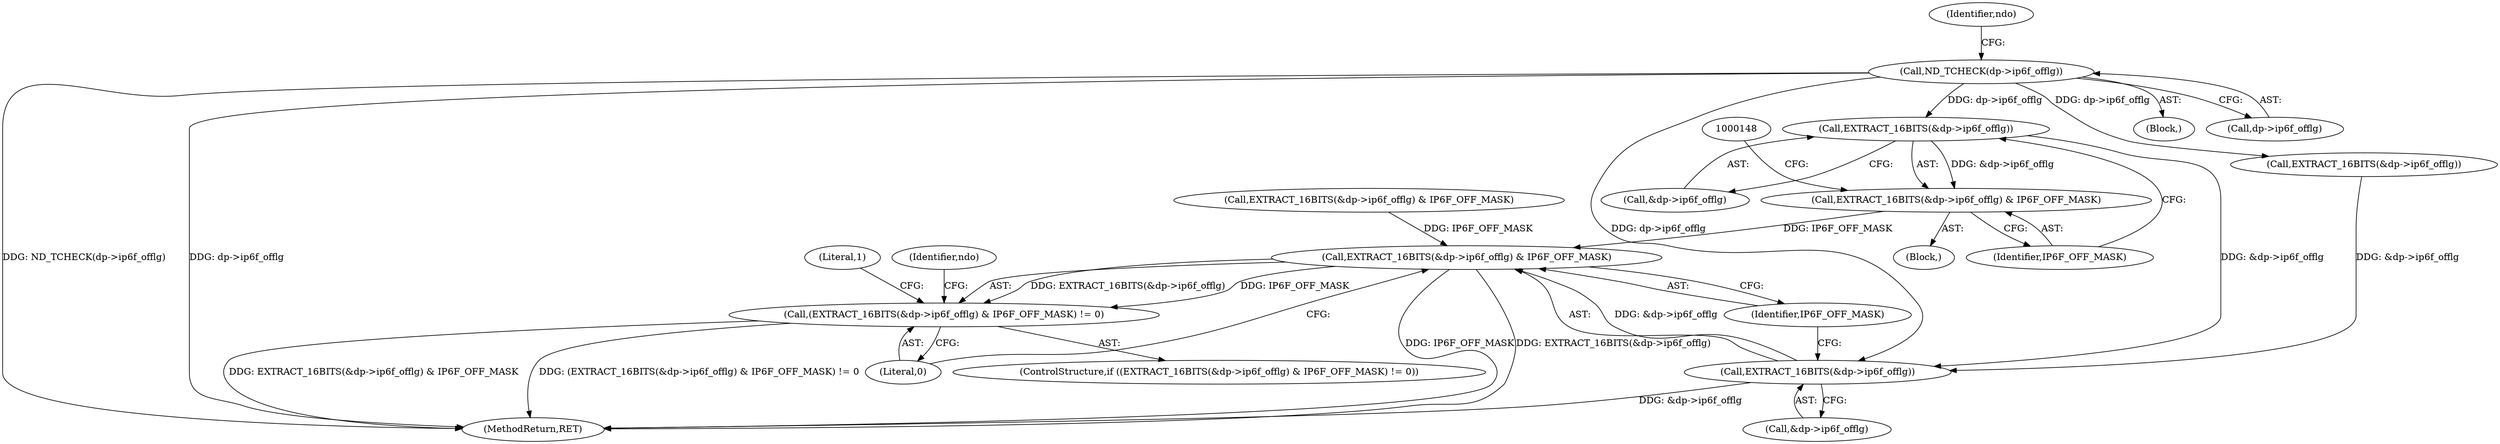 digraph "0_tcpdump_2d669862df7cd17f539129049f6fb70d17174125@pointer" {
"1000140" [label="(Call,EXTRACT_16BITS(&dp->ip6f_offlg))"];
"1000118" [label="(Call,ND_TCHECK(dp->ip6f_offlg))"];
"1000139" [label="(Call,EXTRACT_16BITS(&dp->ip6f_offlg) & IP6F_OFF_MASK)"];
"1000197" [label="(Call,EXTRACT_16BITS(&dp->ip6f_offlg) & IP6F_OFF_MASK)"];
"1000196" [label="(Call,(EXTRACT_16BITS(&dp->ip6f_offlg) & IP6F_OFF_MASK) != 0)"];
"1000198" [label="(Call,EXTRACT_16BITS(&dp->ip6f_offlg))"];
"1000140" [label="(Call,EXTRACT_16BITS(&dp->ip6f_offlg))"];
"1000197" [label="(Call,EXTRACT_16BITS(&dp->ip6f_offlg) & IP6F_OFF_MASK)"];
"1000139" [label="(Call,EXTRACT_16BITS(&dp->ip6f_offlg) & IP6F_OFF_MASK)"];
"1000195" [label="(ControlStructure,if ((EXTRACT_16BITS(&dp->ip6f_offlg) & IP6F_OFF_MASK) != 0))"];
"1000118" [label="(Call,ND_TCHECK(dp->ip6f_offlg))"];
"1000207" [label="(Literal,1)"];
"1000198" [label="(Call,EXTRACT_16BITS(&dp->ip6f_offlg))"];
"1000225" [label="(MethodReturn,RET)"];
"1000203" [label="(Identifier,IP6F_OFF_MASK)"];
"1000171" [label="(Call,EXTRACT_16BITS(&dp->ip6f_offlg) & IP6F_OFF_MASK)"];
"1000199" [label="(Call,&dp->ip6f_offlg)"];
"1000138" [label="(Block,)"];
"1000212" [label="(Identifier,ndo)"];
"1000105" [label="(Block,)"];
"1000204" [label="(Literal,0)"];
"1000196" [label="(Call,(EXTRACT_16BITS(&dp->ip6f_offlg) & IP6F_OFF_MASK) != 0)"];
"1000141" [label="(Call,&dp->ip6f_offlg)"];
"1000124" [label="(Identifier,ndo)"];
"1000119" [label="(Call,dp->ip6f_offlg)"];
"1000172" [label="(Call,EXTRACT_16BITS(&dp->ip6f_offlg))"];
"1000145" [label="(Identifier,IP6F_OFF_MASK)"];
"1000140" -> "1000139"  [label="AST: "];
"1000140" -> "1000141"  [label="CFG: "];
"1000141" -> "1000140"  [label="AST: "];
"1000145" -> "1000140"  [label="CFG: "];
"1000140" -> "1000139"  [label="DDG: &dp->ip6f_offlg"];
"1000118" -> "1000140"  [label="DDG: dp->ip6f_offlg"];
"1000140" -> "1000198"  [label="DDG: &dp->ip6f_offlg"];
"1000118" -> "1000105"  [label="AST: "];
"1000118" -> "1000119"  [label="CFG: "];
"1000119" -> "1000118"  [label="AST: "];
"1000124" -> "1000118"  [label="CFG: "];
"1000118" -> "1000225"  [label="DDG: ND_TCHECK(dp->ip6f_offlg)"];
"1000118" -> "1000225"  [label="DDG: dp->ip6f_offlg"];
"1000118" -> "1000172"  [label="DDG: dp->ip6f_offlg"];
"1000118" -> "1000198"  [label="DDG: dp->ip6f_offlg"];
"1000139" -> "1000138"  [label="AST: "];
"1000139" -> "1000145"  [label="CFG: "];
"1000145" -> "1000139"  [label="AST: "];
"1000148" -> "1000139"  [label="CFG: "];
"1000139" -> "1000197"  [label="DDG: IP6F_OFF_MASK"];
"1000197" -> "1000196"  [label="AST: "];
"1000197" -> "1000203"  [label="CFG: "];
"1000198" -> "1000197"  [label="AST: "];
"1000203" -> "1000197"  [label="AST: "];
"1000204" -> "1000197"  [label="CFG: "];
"1000197" -> "1000225"  [label="DDG: IP6F_OFF_MASK"];
"1000197" -> "1000225"  [label="DDG: EXTRACT_16BITS(&dp->ip6f_offlg)"];
"1000197" -> "1000196"  [label="DDG: EXTRACT_16BITS(&dp->ip6f_offlg)"];
"1000197" -> "1000196"  [label="DDG: IP6F_OFF_MASK"];
"1000198" -> "1000197"  [label="DDG: &dp->ip6f_offlg"];
"1000171" -> "1000197"  [label="DDG: IP6F_OFF_MASK"];
"1000196" -> "1000195"  [label="AST: "];
"1000196" -> "1000204"  [label="CFG: "];
"1000204" -> "1000196"  [label="AST: "];
"1000207" -> "1000196"  [label="CFG: "];
"1000212" -> "1000196"  [label="CFG: "];
"1000196" -> "1000225"  [label="DDG: EXTRACT_16BITS(&dp->ip6f_offlg) & IP6F_OFF_MASK"];
"1000196" -> "1000225"  [label="DDG: (EXTRACT_16BITS(&dp->ip6f_offlg) & IP6F_OFF_MASK) != 0"];
"1000198" -> "1000199"  [label="CFG: "];
"1000199" -> "1000198"  [label="AST: "];
"1000203" -> "1000198"  [label="CFG: "];
"1000198" -> "1000225"  [label="DDG: &dp->ip6f_offlg"];
"1000172" -> "1000198"  [label="DDG: &dp->ip6f_offlg"];
}
